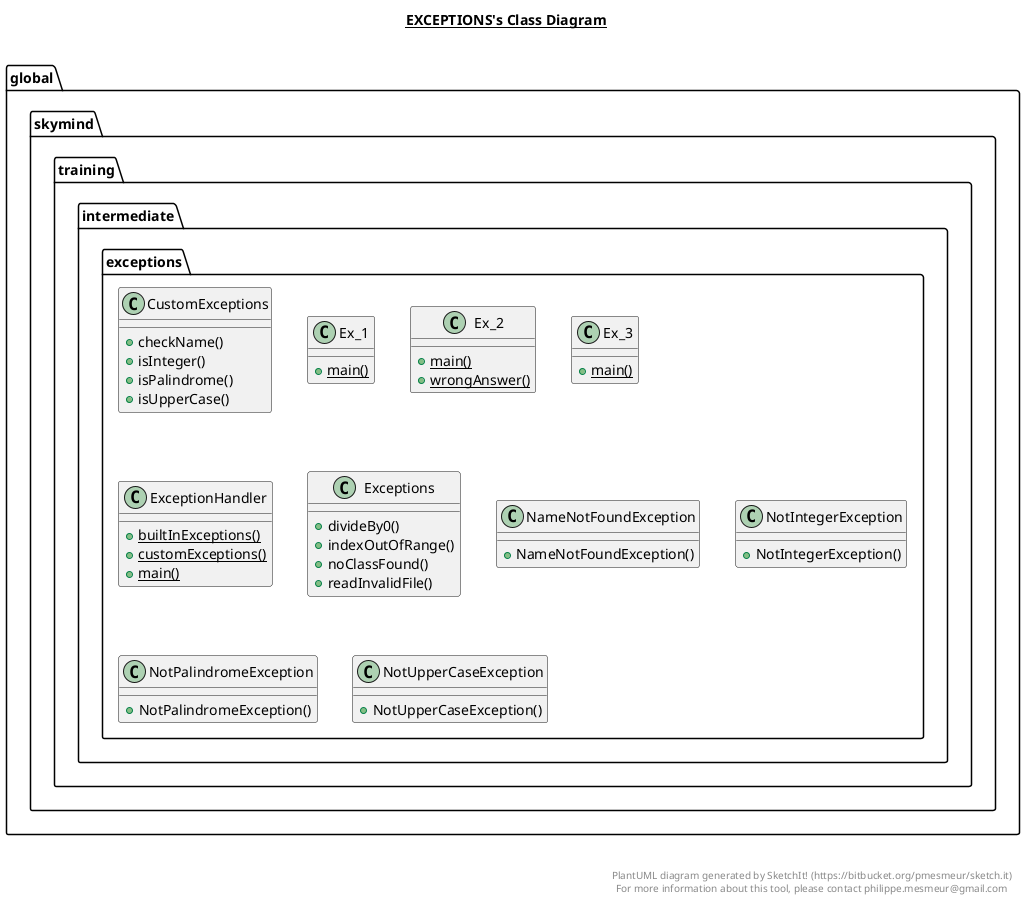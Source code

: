 @startuml

title __EXCEPTIONS's Class Diagram__\n

  namespace global.skymind {
    namespace training.intermediate.exceptions {
      class global.skymind.training.intermediate.exceptions.CustomExceptions {
          + checkName()
          + isInteger()
          + isPalindrome()
          + isUpperCase()
      }
    }
  }
  

  namespace global.skymind {
    namespace training.intermediate.exceptions {
      class global.skymind.training.intermediate.exceptions.Ex_1 {
          {static} + main()
      }
    }
  }
  

  namespace global.skymind {
    namespace training.intermediate.exceptions {
      class global.skymind.training.intermediate.exceptions.Ex_2 {
          {static} + main()
          {static} + wrongAnswer()
      }
    }
  }
  

  namespace global.skymind {
    namespace training.intermediate.exceptions {
      class global.skymind.training.intermediate.exceptions.Ex_3 {
          {static} + main()
      }
    }
  }
  

  namespace global.skymind {
    namespace training.intermediate.exceptions {
      class global.skymind.training.intermediate.exceptions.ExceptionHandler {
          {static} + builtInExceptions()
          {static} + customExceptions()
          {static} + main()
      }
    }
  }
  

  namespace global.skymind {
    namespace training.intermediate.exceptions {
      class global.skymind.training.intermediate.exceptions.Exceptions {
          + divideBy0()
          + indexOutOfRange()
          + noClassFound()
          + readInvalidFile()
      }
    }
  }
  

  namespace global.skymind {
    namespace training.intermediate.exceptions {
      class global.skymind.training.intermediate.exceptions.NameNotFoundException {
          + NameNotFoundException()
      }
    }
  }
  

  namespace global.skymind {
    namespace training.intermediate.exceptions {
      class global.skymind.training.intermediate.exceptions.NotIntegerException {
          + NotIntegerException()
      }
    }
  }
  

  namespace global.skymind {
    namespace training.intermediate.exceptions {
      class global.skymind.training.intermediate.exceptions.NotPalindromeException {
          + NotPalindromeException()
      }
    }
  }
  

  namespace global.skymind {
    namespace training.intermediate.exceptions {
      class global.skymind.training.intermediate.exceptions.NotUpperCaseException {
          + NotUpperCaseException()
      }
    }
  }
  



right footer


PlantUML diagram generated by SketchIt! (https://bitbucket.org/pmesmeur/sketch.it)
For more information about this tool, please contact philippe.mesmeur@gmail.com
endfooter

@enduml
